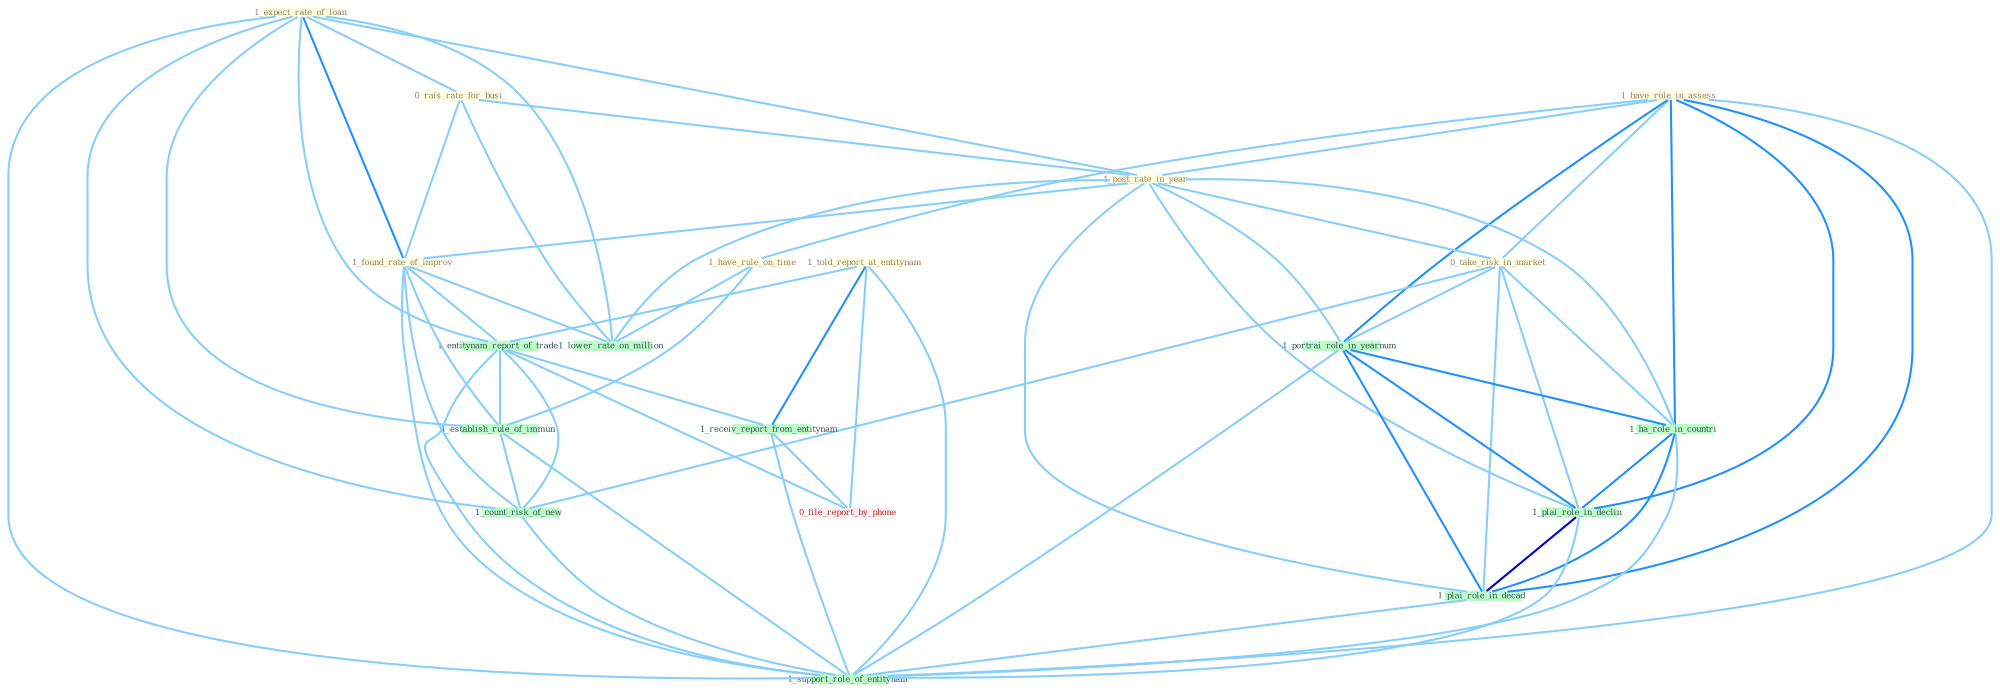 Graph G{ 
    node
    [shape=polygon,style=filled,width=.5,height=.06,color="#BDFCC9",fixedsize=true,fontsize=4,
    fontcolor="#2f4f4f"];
    {node
    [color="#ffffe0", fontcolor="#8b7d6b"] "1_expect_rate_of_loan " "0_rais_rate_for_busi " "1_have_role_in_assess " "1_post_rate_in_year " "1_found_rate_of_improv " "0_take_risk_in_market " "1_told_report_at_entitynam " "1_have_rule_on_time "}
{node [color="#fff0f5", fontcolor="#b22222"] "0_file_report_by_phone "}
edge [color="#B0E2FF"];

	"1_expect_rate_of_loan " -- "0_rais_rate_for_busi " [w="1", color="#87cefa" ];
	"1_expect_rate_of_loan " -- "1_post_rate_in_year " [w="1", color="#87cefa" ];
	"1_expect_rate_of_loan " -- "1_found_rate_of_improv " [w="2", color="#1e90ff" , len=0.8];
	"1_expect_rate_of_loan " -- "1_lower_rate_on_million " [w="1", color="#87cefa" ];
	"1_expect_rate_of_loan " -- "1_entitynam_report_of_trade " [w="1", color="#87cefa" ];
	"1_expect_rate_of_loan " -- "1_establish_rule_of_immun " [w="1", color="#87cefa" ];
	"1_expect_rate_of_loan " -- "1_count_risk_of_new " [w="1", color="#87cefa" ];
	"1_expect_rate_of_loan " -- "1_support_role_of_entitynam " [w="1", color="#87cefa" ];
	"0_rais_rate_for_busi " -- "1_post_rate_in_year " [w="1", color="#87cefa" ];
	"0_rais_rate_for_busi " -- "1_found_rate_of_improv " [w="1", color="#87cefa" ];
	"0_rais_rate_for_busi " -- "1_lower_rate_on_million " [w="1", color="#87cefa" ];
	"1_have_role_in_assess " -- "1_post_rate_in_year " [w="1", color="#87cefa" ];
	"1_have_role_in_assess " -- "0_take_risk_in_market " [w="1", color="#87cefa" ];
	"1_have_role_in_assess " -- "1_have_rule_on_time " [w="1", color="#87cefa" ];
	"1_have_role_in_assess " -- "1_portrai_role_in_yearnum " [w="2", color="#1e90ff" , len=0.8];
	"1_have_role_in_assess " -- "1_ha_role_in_countri " [w="2", color="#1e90ff" , len=0.8];
	"1_have_role_in_assess " -- "1_plai_role_in_declin " [w="2", color="#1e90ff" , len=0.8];
	"1_have_role_in_assess " -- "1_plai_role_in_decad " [w="2", color="#1e90ff" , len=0.8];
	"1_have_role_in_assess " -- "1_support_role_of_entitynam " [w="1", color="#87cefa" ];
	"1_post_rate_in_year " -- "1_found_rate_of_improv " [w="1", color="#87cefa" ];
	"1_post_rate_in_year " -- "0_take_risk_in_market " [w="1", color="#87cefa" ];
	"1_post_rate_in_year " -- "1_portrai_role_in_yearnum " [w="1", color="#87cefa" ];
	"1_post_rate_in_year " -- "1_ha_role_in_countri " [w="1", color="#87cefa" ];
	"1_post_rate_in_year " -- "1_lower_rate_on_million " [w="1", color="#87cefa" ];
	"1_post_rate_in_year " -- "1_plai_role_in_declin " [w="1", color="#87cefa" ];
	"1_post_rate_in_year " -- "1_plai_role_in_decad " [w="1", color="#87cefa" ];
	"1_found_rate_of_improv " -- "1_lower_rate_on_million " [w="1", color="#87cefa" ];
	"1_found_rate_of_improv " -- "1_entitynam_report_of_trade " [w="1", color="#87cefa" ];
	"1_found_rate_of_improv " -- "1_establish_rule_of_immun " [w="1", color="#87cefa" ];
	"1_found_rate_of_improv " -- "1_count_risk_of_new " [w="1", color="#87cefa" ];
	"1_found_rate_of_improv " -- "1_support_role_of_entitynam " [w="1", color="#87cefa" ];
	"0_take_risk_in_market " -- "1_portrai_role_in_yearnum " [w="1", color="#87cefa" ];
	"0_take_risk_in_market " -- "1_ha_role_in_countri " [w="1", color="#87cefa" ];
	"0_take_risk_in_market " -- "1_plai_role_in_declin " [w="1", color="#87cefa" ];
	"0_take_risk_in_market " -- "1_count_risk_of_new " [w="1", color="#87cefa" ];
	"0_take_risk_in_market " -- "1_plai_role_in_decad " [w="1", color="#87cefa" ];
	"1_told_report_at_entitynam " -- "1_entitynam_report_of_trade " [w="1", color="#87cefa" ];
	"1_told_report_at_entitynam " -- "1_receiv_report_from_entitynam " [w="2", color="#1e90ff" , len=0.8];
	"1_told_report_at_entitynam " -- "0_file_report_by_phone " [w="1", color="#87cefa" ];
	"1_told_report_at_entitynam " -- "1_support_role_of_entitynam " [w="1", color="#87cefa" ];
	"1_have_rule_on_time " -- "1_lower_rate_on_million " [w="1", color="#87cefa" ];
	"1_have_rule_on_time " -- "1_establish_rule_of_immun " [w="1", color="#87cefa" ];
	"1_portrai_role_in_yearnum " -- "1_ha_role_in_countri " [w="2", color="#1e90ff" , len=0.8];
	"1_portrai_role_in_yearnum " -- "1_plai_role_in_declin " [w="2", color="#1e90ff" , len=0.8];
	"1_portrai_role_in_yearnum " -- "1_plai_role_in_decad " [w="2", color="#1e90ff" , len=0.8];
	"1_portrai_role_in_yearnum " -- "1_support_role_of_entitynam " [w="1", color="#87cefa" ];
	"1_ha_role_in_countri " -- "1_plai_role_in_declin " [w="2", color="#1e90ff" , len=0.8];
	"1_ha_role_in_countri " -- "1_plai_role_in_decad " [w="2", color="#1e90ff" , len=0.8];
	"1_ha_role_in_countri " -- "1_support_role_of_entitynam " [w="1", color="#87cefa" ];
	"1_entitynam_report_of_trade " -- "1_receiv_report_from_entitynam " [w="1", color="#87cefa" ];
	"1_entitynam_report_of_trade " -- "1_establish_rule_of_immun " [w="1", color="#87cefa" ];
	"1_entitynam_report_of_trade " -- "1_count_risk_of_new " [w="1", color="#87cefa" ];
	"1_entitynam_report_of_trade " -- "0_file_report_by_phone " [w="1", color="#87cefa" ];
	"1_entitynam_report_of_trade " -- "1_support_role_of_entitynam " [w="1", color="#87cefa" ];
	"1_receiv_report_from_entitynam " -- "0_file_report_by_phone " [w="1", color="#87cefa" ];
	"1_receiv_report_from_entitynam " -- "1_support_role_of_entitynam " [w="1", color="#87cefa" ];
	"1_plai_role_in_declin " -- "1_plai_role_in_decad " [w="3", color="#0000cd" , len=0.6];
	"1_plai_role_in_declin " -- "1_support_role_of_entitynam " [w="1", color="#87cefa" ];
	"1_establish_rule_of_immun " -- "1_count_risk_of_new " [w="1", color="#87cefa" ];
	"1_establish_rule_of_immun " -- "1_support_role_of_entitynam " [w="1", color="#87cefa" ];
	"1_count_risk_of_new " -- "1_support_role_of_entitynam " [w="1", color="#87cefa" ];
	"1_plai_role_in_decad " -- "1_support_role_of_entitynam " [w="1", color="#87cefa" ];
}